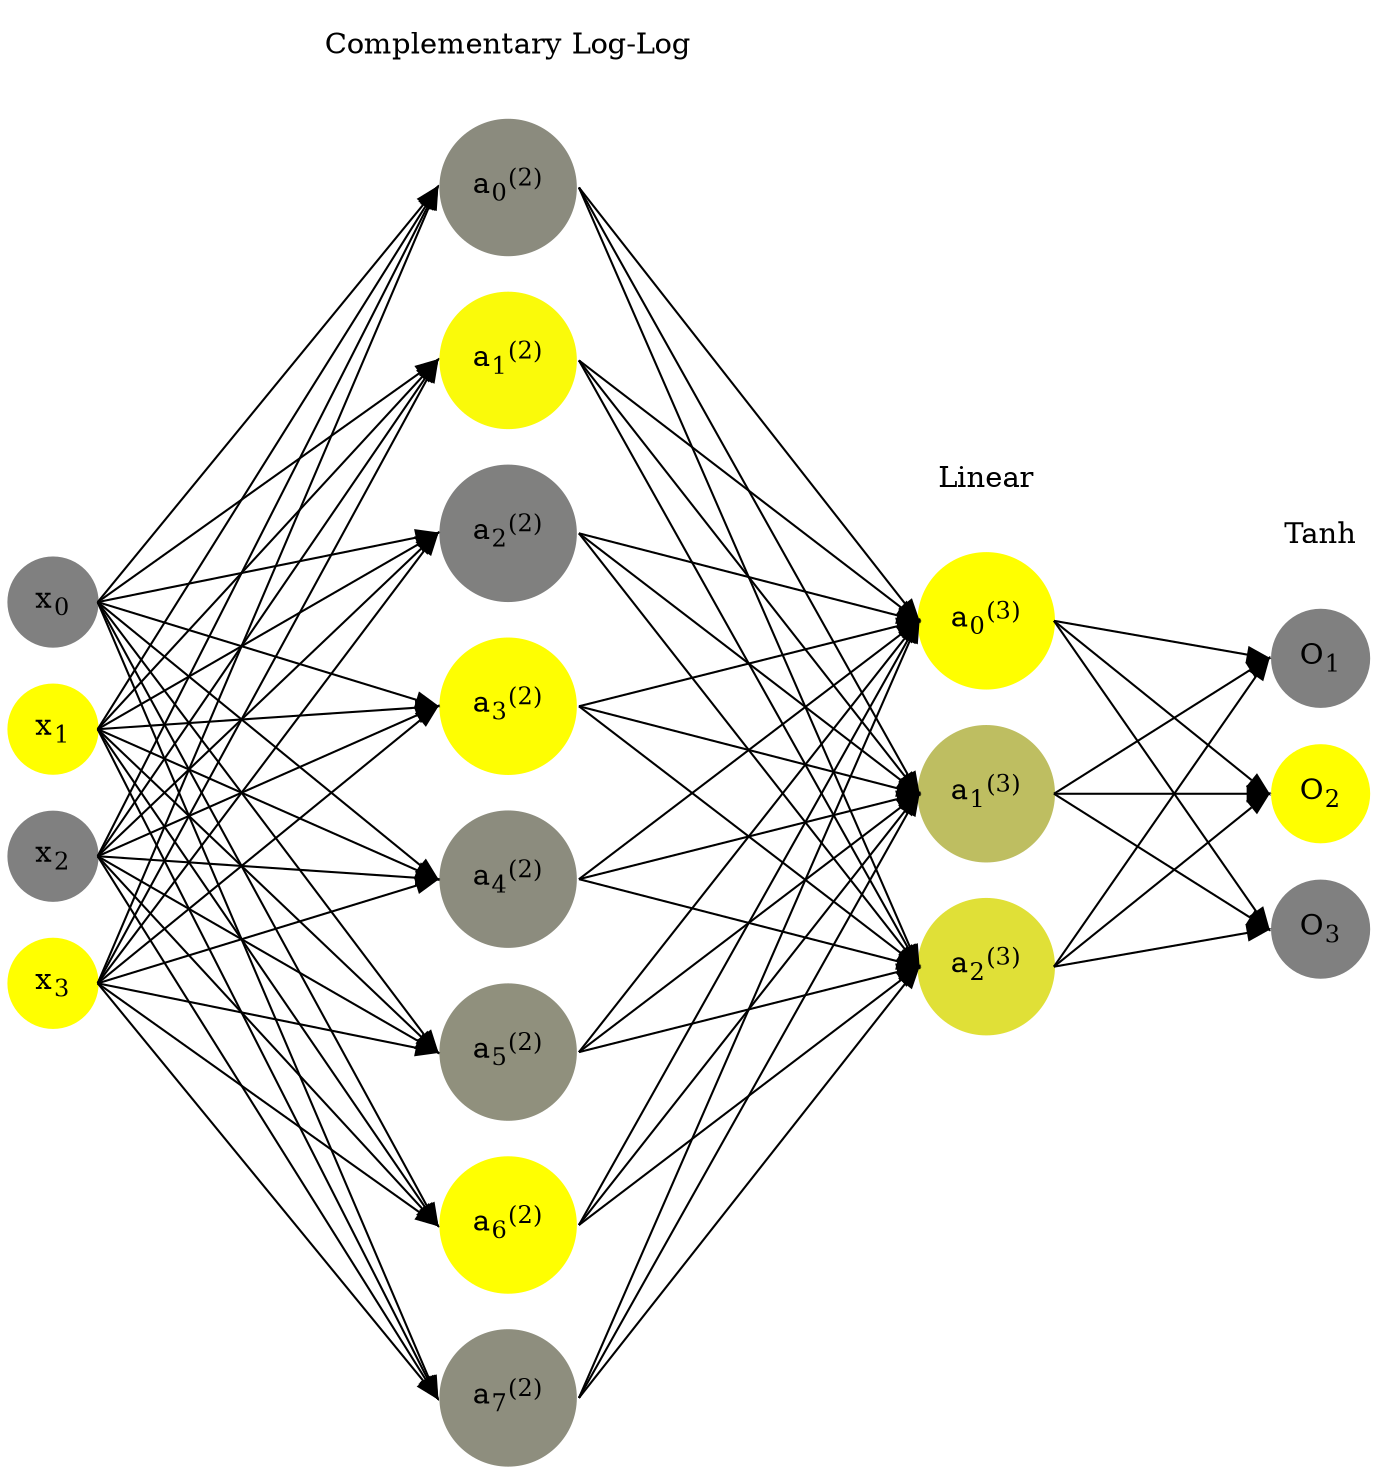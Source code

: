 digraph G {
	rankdir = LR;
	splines=false;
	edge[style=invis];
	ranksep= 1.4;
	{
	node [shape=circle, color="0.1667, 0.0, 0.5", style=filled, fillcolor="0.1667, 0.0, 0.5"];
	x0 [label=<x<sub>0</sub>>];
	}
	{
	node [shape=circle, color="0.1667, 1.0, 1.0", style=filled, fillcolor="0.1667, 1.0, 1.0"];
	x1 [label=<x<sub>1</sub>>];
	}
	{
	node [shape=circle, color="0.1667, 0.0, 0.5", style=filled, fillcolor="0.1667, 0.0, 0.5"];
	x2 [label=<x<sub>2</sub>>];
	}
	{
	node [shape=circle, color="0.1667, 1.0, 1.0", style=filled, fillcolor="0.1667, 1.0, 1.0"];
	x3 [label=<x<sub>3</sub>>];
	}
	{
	node [shape=circle, color="0.1667, 0.089791, 0.544895", style=filled, fillcolor="0.1667, 0.089791, 0.544895"];
	a02 [label=<a<sub>0</sub><sup>(2)</sup>>];
	}
	{
	node [shape=circle, color="0.1667, 0.959324, 0.979662", style=filled, fillcolor="0.1667, 0.959324, 0.979662"];
	a12 [label=<a<sub>1</sub><sup>(2)</sup>>];
	}
	{
	node [shape=circle, color="0.1667, 0.001835, 0.500918", style=filled, fillcolor="0.1667, 0.001835, 0.500918"];
	a22 [label=<a<sub>2</sub><sup>(2)</sup>>];
	}
	{
	node [shape=circle, color="0.1667, 0.990629, 0.995315", style=filled, fillcolor="0.1667, 0.990629, 0.995315"];
	a32 [label=<a<sub>3</sub><sup>(2)</sup>>];
	}
	{
	node [shape=circle, color="0.1667, 0.099900, 0.549950", style=filled, fillcolor="0.1667, 0.099900, 0.549950"];
	a42 [label=<a<sub>4</sub><sup>(2)</sup>>];
	}
	{
	node [shape=circle, color="0.1667, 0.127358, 0.563679", style=filled, fillcolor="0.1667, 0.127358, 0.563679"];
	a52 [label=<a<sub>5</sub><sup>(2)</sup>>];
	}
	{
	node [shape=circle, color="0.1667, 0.993129, 0.996564", style=filled, fillcolor="0.1667, 0.993129, 0.996564"];
	a62 [label=<a<sub>6</sub><sup>(2)</sup>>];
	}
	{
	node [shape=circle, color="0.1667, 0.111605, 0.555802", style=filled, fillcolor="0.1667, 0.111605, 0.555802"];
	a72 [label=<a<sub>7</sub><sup>(2)</sup>>];
	}
	{
	node [shape=circle, color="0.1667, 1.001858, 1.000929", style=filled, fillcolor="0.1667, 1.001858, 1.000929"];
	a03 [label=<a<sub>0</sub><sup>(3)</sup>>];
	}
	{
	node [shape=circle, color="0.1667, 0.487911, 0.743955", style=filled, fillcolor="0.1667, 0.487911, 0.743955"];
	a13 [label=<a<sub>1</sub><sup>(3)</sup>>];
	}
	{
	node [shape=circle, color="0.1667, 0.752365, 0.876182", style=filled, fillcolor="0.1667, 0.752365, 0.876182"];
	a23 [label=<a<sub>2</sub><sup>(3)</sup>>];
	}
	{
	node [shape=circle, color="0.1667, 0.0, 0.5", style=filled, fillcolor="0.1667, 0.0, 0.5"];
	O1 [label=<O<sub>1</sub>>];
	}
	{
	node [shape=circle, color="0.1667, 1.0, 1.0", style=filled, fillcolor="0.1667, 1.0, 1.0"];
	O2 [label=<O<sub>2</sub>>];
	}
	{
	node [shape=circle, color="0.1667, 0.0, 0.5", style=filled, fillcolor="0.1667, 0.0, 0.5"];
	O3 [label=<O<sub>3</sub>>];
	}
	{
	rank=same;
	x0->x1->x2->x3;
	}
	{
	rank=same;
	a02->a12->a22->a32->a42->a52->a62->a72;
	}
	{
	rank=same;
	a03->a13->a23;
	}
	{
	rank=same;
	O1->O2->O3;
	}
	l1 [shape=plaintext,label="Complementary Log-Log"];
	l1->a02;
	{rank=same; l1;a02};
	l2 [shape=plaintext,label="Linear"];
	l2->a03;
	{rank=same; l2;a03};
	l3 [shape=plaintext,label="Tanh"];
	l3->O1;
	{rank=same; l3;O1};
edge[style=solid, tailport=e, headport=w];
	{x0;x1;x2;x3} -> {a02;a12;a22;a32;a42;a52;a62;a72};
	{a02;a12;a22;a32;a42;a52;a62;a72} -> {a03;a13;a23};
	{a03;a13;a23} -> {O1,O2,O3};
}
